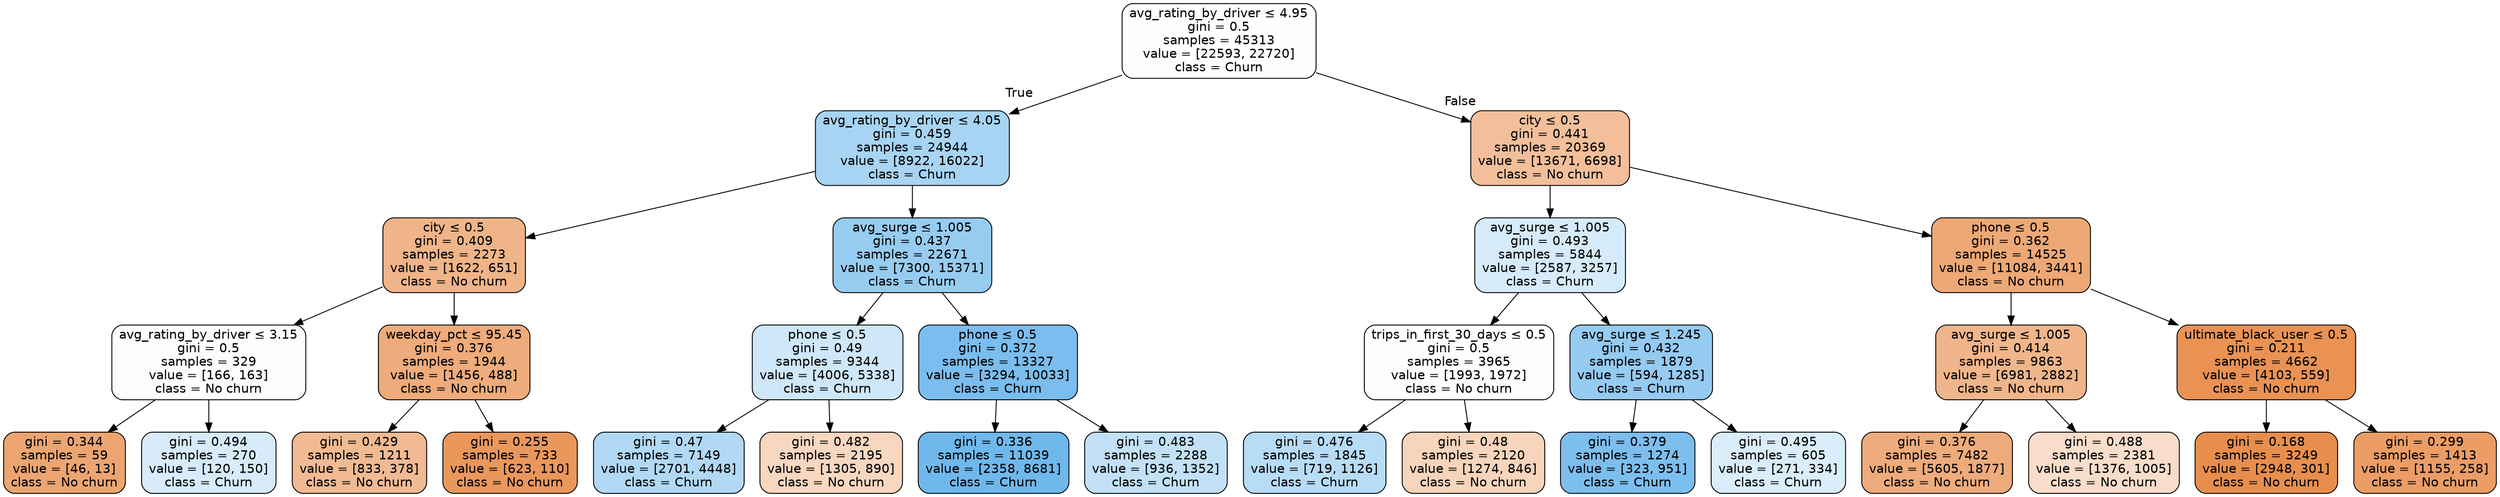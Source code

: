 digraph Tree {
node [shape=box, style="filled, rounded", color="black", fontname=helvetica] ;
edge [fontname=helvetica] ;
0 [label=<avg_rating_by_driver &le; 4.95<br/>gini = 0.5<br/>samples = 45313<br/>value = [22593, 22720]<br/>class = Churn>, fillcolor="#fefeff"] ;
1 [label=<avg_rating_by_driver &le; 4.05<br/>gini = 0.459<br/>samples = 24944<br/>value = [8922, 16022]<br/>class = Churn>, fillcolor="#a7d4f3"] ;
0 -> 1 [labeldistance=2.5, labelangle=45, headlabel="True"] ;
2 [label=<city &le; 0.5<br/>gini = 0.409<br/>samples = 2273<br/>value = [1622, 651]<br/>class = No churn>, fillcolor="#efb488"] ;
1 -> 2 ;
3 [label=<avg_rating_by_driver &le; 3.15<br/>gini = 0.5<br/>samples = 329<br/>value = [166, 163]<br/>class = No churn>, fillcolor="#fffdfb"] ;
2 -> 3 ;
4 [label=<gini = 0.344<br/>samples = 59<br/>value = [46, 13]<br/>class = No churn>, fillcolor="#eca571"] ;
3 -> 4 ;
5 [label=<gini = 0.494<br/>samples = 270<br/>value = [120, 150]<br/>class = Churn>, fillcolor="#d7ebfa"] ;
3 -> 5 ;
6 [label=<weekday_pct &le; 95.45<br/>gini = 0.376<br/>samples = 1944<br/>value = [1456, 488]<br/>class = No churn>, fillcolor="#eeab7b"] ;
2 -> 6 ;
7 [label=<gini = 0.429<br/>samples = 1211<br/>value = [833, 378]<br/>class = No churn>, fillcolor="#f1ba93"] ;
6 -> 7 ;
8 [label=<gini = 0.255<br/>samples = 733<br/>value = [623, 110]<br/>class = No churn>, fillcolor="#ea975c"] ;
6 -> 8 ;
9 [label=<avg_surge &le; 1.005<br/>gini = 0.437<br/>samples = 22671<br/>value = [7300, 15371]<br/>class = Churn>, fillcolor="#97ccf1"] ;
1 -> 9 ;
10 [label=<phone &le; 0.5<br/>gini = 0.49<br/>samples = 9344<br/>value = [4006, 5338]<br/>class = Churn>, fillcolor="#cee7f9"] ;
9 -> 10 ;
11 [label=<gini = 0.47<br/>samples = 7149<br/>value = [2701, 4448]<br/>class = Churn>, fillcolor="#b1d9f5"] ;
10 -> 11 ;
12 [label=<gini = 0.482<br/>samples = 2195<br/>value = [1305, 890]<br/>class = No churn>, fillcolor="#f7d7c0"] ;
10 -> 12 ;
13 [label=<phone &le; 0.5<br/>gini = 0.372<br/>samples = 13327<br/>value = [3294, 10033]<br/>class = Churn>, fillcolor="#7abdee"] ;
9 -> 13 ;
14 [label=<gini = 0.336<br/>samples = 11039<br/>value = [2358, 8681]<br/>class = Churn>, fillcolor="#6fb8ec"] ;
13 -> 14 ;
15 [label=<gini = 0.483<br/>samples = 2288<br/>value = [936, 1352]<br/>class = Churn>, fillcolor="#c2e1f7"] ;
13 -> 15 ;
16 [label=<city &le; 0.5<br/>gini = 0.441<br/>samples = 20369<br/>value = [13671, 6698]<br/>class = No churn>, fillcolor="#f2bf9a"] ;
0 -> 16 [labeldistance=2.5, labelangle=-45, headlabel="False"] ;
17 [label=<avg_surge &le; 1.005<br/>gini = 0.493<br/>samples = 5844<br/>value = [2587, 3257]<br/>class = Churn>, fillcolor="#d6ebfa"] ;
16 -> 17 ;
18 [label=<trips_in_first_30_days &le; 0.5<br/>gini = 0.5<br/>samples = 3965<br/>value = [1993, 1972]<br/>class = No churn>, fillcolor="#fffefd"] ;
17 -> 18 ;
19 [label=<gini = 0.476<br/>samples = 1845<br/>value = [719, 1126]<br/>class = Churn>, fillcolor="#b7dcf6"] ;
18 -> 19 ;
20 [label=<gini = 0.48<br/>samples = 2120<br/>value = [1274, 846]<br/>class = No churn>, fillcolor="#f6d5bc"] ;
18 -> 20 ;
21 [label=<avg_surge &le; 1.245<br/>gini = 0.432<br/>samples = 1879<br/>value = [594, 1285]<br/>class = Churn>, fillcolor="#95caf1"] ;
17 -> 21 ;
22 [label=<gini = 0.379<br/>samples = 1274<br/>value = [323, 951]<br/>class = Churn>, fillcolor="#7cbeee"] ;
21 -> 22 ;
23 [label=<gini = 0.495<br/>samples = 605<br/>value = [271, 334]<br/>class = Churn>, fillcolor="#daedfa"] ;
21 -> 23 ;
24 [label=<phone &le; 0.5<br/>gini = 0.362<br/>samples = 14525<br/>value = [11084, 3441]<br/>class = No churn>, fillcolor="#eda876"] ;
16 -> 24 ;
25 [label=<avg_surge &le; 1.005<br/>gini = 0.414<br/>samples = 9863<br/>value = [6981, 2882]<br/>class = No churn>, fillcolor="#f0b58b"] ;
24 -> 25 ;
26 [label=<gini = 0.376<br/>samples = 7482<br/>value = [5605, 1877]<br/>class = No churn>, fillcolor="#eeab7b"] ;
25 -> 26 ;
27 [label=<gini = 0.488<br/>samples = 2381<br/>value = [1376, 1005]<br/>class = No churn>, fillcolor="#f8ddca"] ;
25 -> 27 ;
28 [label=<ultimate_black_user &le; 0.5<br/>gini = 0.211<br/>samples = 4662<br/>value = [4103, 559]<br/>class = No churn>, fillcolor="#e99254"] ;
24 -> 28 ;
29 [label=<gini = 0.168<br/>samples = 3249<br/>value = [2948, 301]<br/>class = No churn>, fillcolor="#e88e4d"] ;
28 -> 29 ;
30 [label=<gini = 0.299<br/>samples = 1413<br/>value = [1155, 258]<br/>class = No churn>, fillcolor="#eb9d65"] ;
28 -> 30 ;
}

